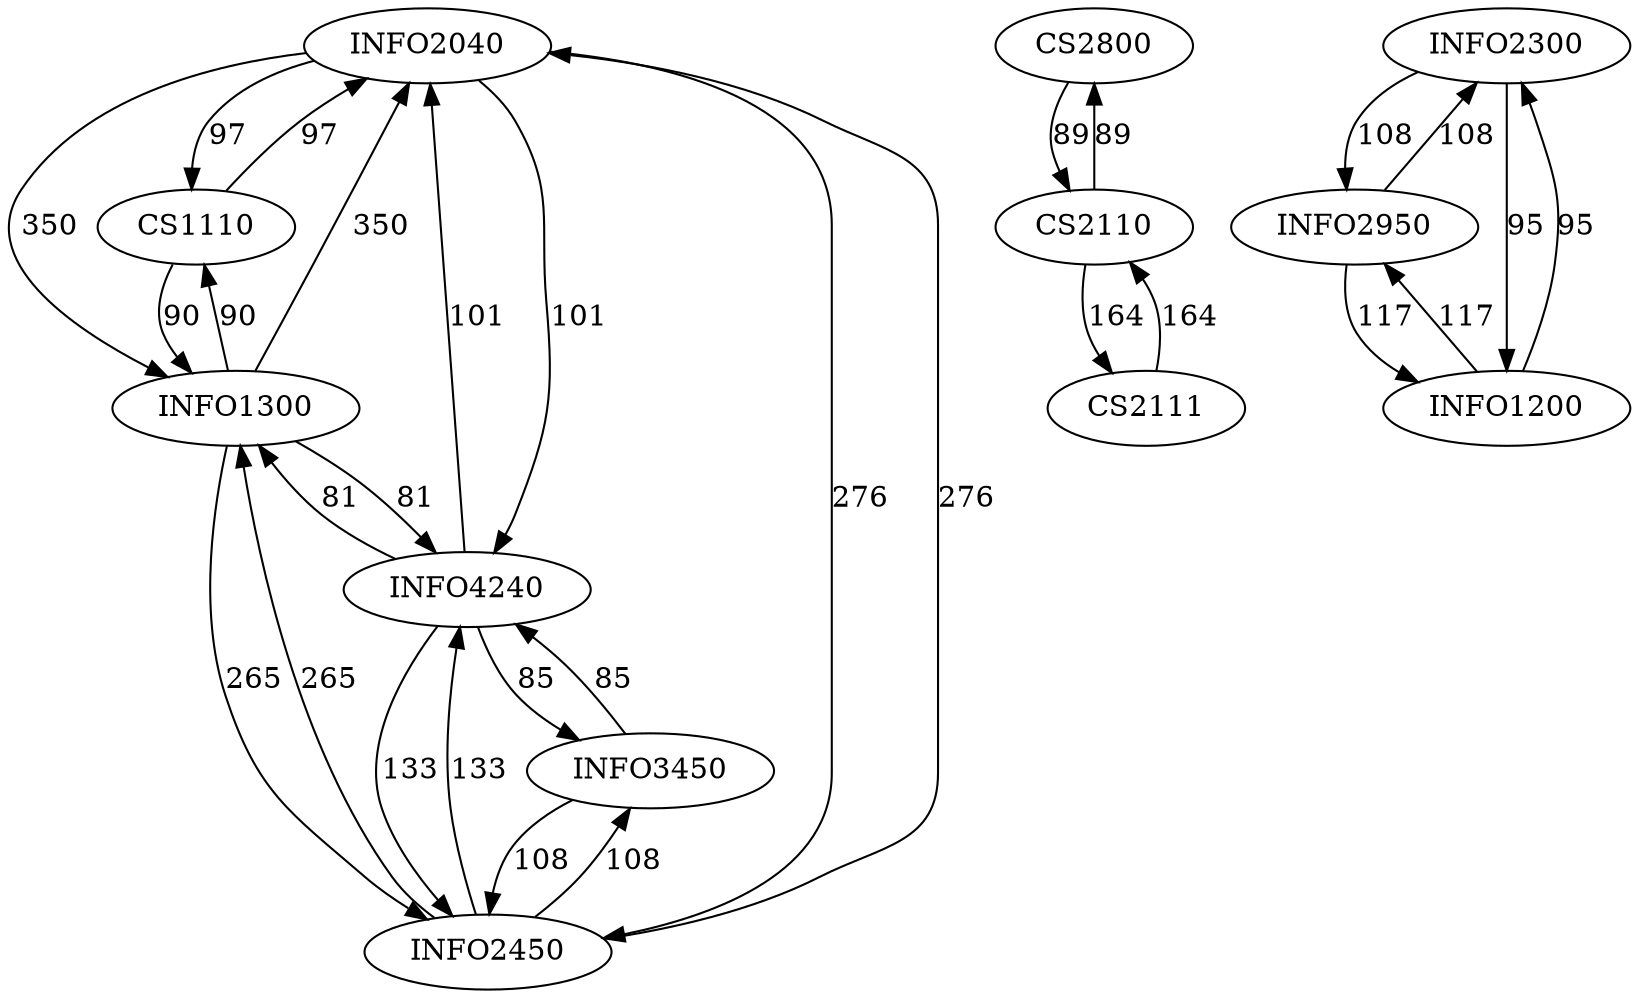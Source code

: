 digraph course_graph {
INFO2040 -> CS1110 [ label = "97" ];
INFO2040 -> INFO2450 [ label = "276" ];
INFO2040 -> INFO4240 [ label = "101" ];
INFO2040 -> INFO1300 [ label = "350" ];
CS1110 -> INFO2040 [ label = "97" ];
CS1110 -> INFO1300 [ label = "90" ];
CS2800 -> CS2110 [ label = "89" ];
INFO2300 -> INFO2950 [ label = "108" ];
INFO2300 -> INFO1200 [ label = "95" ];
CS2111 -> CS2110 [ label = "164" ];
INFO2450 -> INFO2040 [ label = "276" ];
INFO2450 -> INFO3450 [ label = "108" ];
INFO2450 -> INFO4240 [ label = "133" ];
INFO2450 -> INFO1300 [ label = "265" ];
INFO3450 -> INFO2450 [ label = "108" ];
INFO3450 -> INFO4240 [ label = "85" ];
CS2110 -> CS2800 [ label = "89" ];
CS2110 -> CS2111 [ label = "164" ];
INFO4240 -> INFO2040 [ label = "101" ];
INFO4240 -> INFO2450 [ label = "133" ];
INFO4240 -> INFO3450 [ label = "85" ];
INFO4240 -> INFO1300 [ label = "81" ];
INFO2950 -> INFO2300 [ label = "108" ];
INFO2950 -> INFO1200 [ label = "117" ];
INFO1300 -> INFO2040 [ label = "350" ];
INFO1300 -> CS1110 [ label = "90" ];
INFO1300 -> INFO2450 [ label = "265" ];
INFO1300 -> INFO4240 [ label = "81" ];
INFO1200 -> INFO2300 [ label = "95" ];
INFO1200 -> INFO2950 [ label = "117" ];
INFO2950 [ label = "INFO2950" ];
INFO2040 [ label = "INFO2040" ];
CS2111 [ label = "CS2111" ];
CS2800 [ label = "CS2800" ];
INFO2300 [ label = "INFO2300" ];
INFO4240 [ label = "INFO4240" ];
INFO2450 [ label = "INFO2450" ];
INFO3450 [ label = "INFO3450" ];
CS1110 [ label = "CS1110" ];
CS2110 [ label = "CS2110" ];
INFO1300 [ label = "INFO1300" ];
INFO1200 [ label = "INFO1200" ];
}
